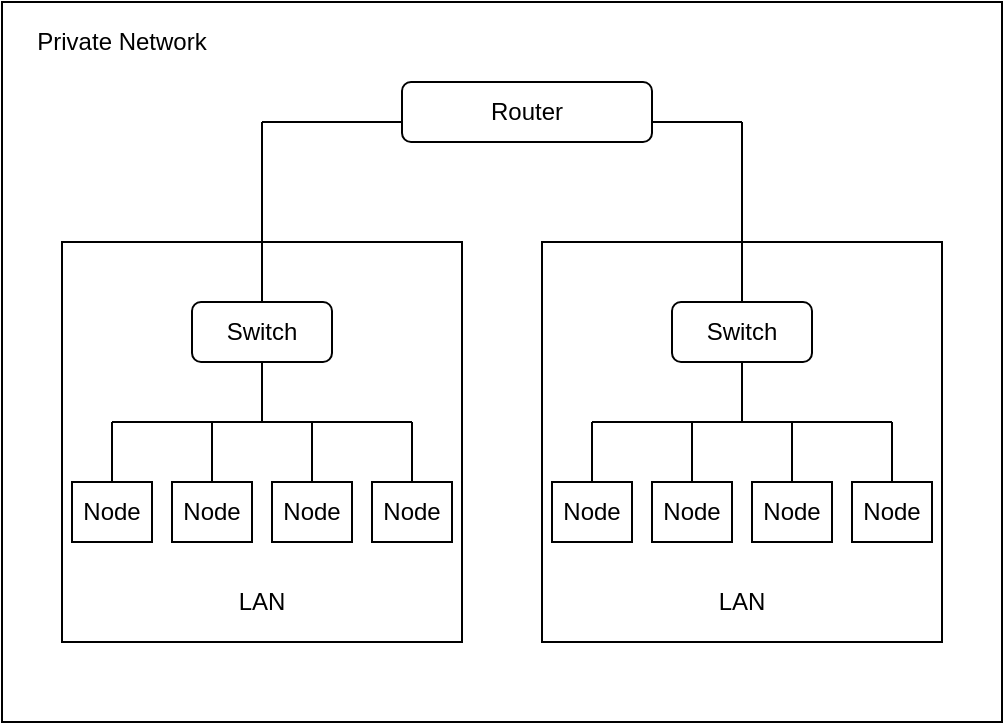 <mxfile version="13.1.9" type="github">
  <diagram name="Page-1" id="822b0af5-4adb-64df-f703-e8dfc1f81529">
    <mxGraphModel dx="1882" dy="436" grid="1" gridSize="10" guides="1" tooltips="1" connect="1" arrows="1" fold="1" page="1" pageScale="1" pageWidth="1100" pageHeight="850" background="#ffffff" math="0" shadow="0">
      <root>
        <mxCell id="0" />
        <mxCell id="1" parent="0" />
        <mxCell id="PTj7z3cZV99JKy-nUeGR-106" value="" style="rounded=0;whiteSpace=wrap;html=1;" vertex="1" parent="1">
          <mxGeometry x="-230" y="30" width="500" height="360" as="geometry" />
        </mxCell>
        <mxCell id="PTj7z3cZV99JKy-nUeGR-169" value="" style="whiteSpace=wrap;html=1;aspect=fixed;" vertex="1" parent="1">
          <mxGeometry x="-200" y="150" width="200" height="200" as="geometry" />
        </mxCell>
        <mxCell id="PTj7z3cZV99JKy-nUeGR-170" value="Node" style="rounded=0;whiteSpace=wrap;html=1;" vertex="1" parent="1">
          <mxGeometry x="-145" y="270" width="40" height="30" as="geometry" />
        </mxCell>
        <mxCell id="PTj7z3cZV99JKy-nUeGR-171" value="Node" style="rounded=0;whiteSpace=wrap;html=1;" vertex="1" parent="1">
          <mxGeometry x="-95" y="270" width="40" height="30" as="geometry" />
        </mxCell>
        <mxCell id="PTj7z3cZV99JKy-nUeGR-172" value="Node" style="rounded=0;whiteSpace=wrap;html=1;" vertex="1" parent="1">
          <mxGeometry x="-45" y="270" width="40" height="30" as="geometry" />
        </mxCell>
        <mxCell id="PTj7z3cZV99JKy-nUeGR-173" value="Node" style="rounded=0;whiteSpace=wrap;html=1;" vertex="1" parent="1">
          <mxGeometry x="-195" y="270" width="40" height="30" as="geometry" />
        </mxCell>
        <mxCell id="PTj7z3cZV99JKy-nUeGR-174" value="Switch" style="rounded=1;whiteSpace=wrap;html=1;" vertex="1" parent="1">
          <mxGeometry x="-135" y="180" width="70" height="30" as="geometry" />
        </mxCell>
        <mxCell id="PTj7z3cZV99JKy-nUeGR-175" value="" style="endArrow=none;html=1;exitX=0.5;exitY=0;exitDx=0;exitDy=0;" edge="1" parent="1" source="PTj7z3cZV99JKy-nUeGR-173">
          <mxGeometry width="50" height="50" relative="1" as="geometry">
            <mxPoint x="-215" y="260" as="sourcePoint" />
            <mxPoint x="-175" y="240" as="targetPoint" />
          </mxGeometry>
        </mxCell>
        <mxCell id="PTj7z3cZV99JKy-nUeGR-176" value="" style="endArrow=none;html=1;" edge="1" parent="1">
          <mxGeometry width="50" height="50" relative="1" as="geometry">
            <mxPoint x="-175" y="240" as="sourcePoint" />
            <mxPoint x="-25" y="240" as="targetPoint" />
          </mxGeometry>
        </mxCell>
        <mxCell id="PTj7z3cZV99JKy-nUeGR-177" value="" style="endArrow=none;html=1;exitX=0.5;exitY=0;exitDx=0;exitDy=0;" edge="1" parent="1" source="PTj7z3cZV99JKy-nUeGR-172">
          <mxGeometry width="50" height="50" relative="1" as="geometry">
            <mxPoint x="175" y="270" as="sourcePoint" />
            <mxPoint x="-25" y="240" as="targetPoint" />
          </mxGeometry>
        </mxCell>
        <mxCell id="PTj7z3cZV99JKy-nUeGR-178" value="" style="endArrow=none;html=1;entryX=0.5;entryY=1;entryDx=0;entryDy=0;" edge="1" parent="1" target="PTj7z3cZV99JKy-nUeGR-174">
          <mxGeometry width="50" height="50" relative="1" as="geometry">
            <mxPoint x="-100" y="240" as="sourcePoint" />
            <mxPoint x="185" y="190" as="targetPoint" />
          </mxGeometry>
        </mxCell>
        <mxCell id="PTj7z3cZV99JKy-nUeGR-179" value="" style="endArrow=none;html=1;exitX=0.5;exitY=0;exitDx=0;exitDy=0;" edge="1" parent="1" source="PTj7z3cZV99JKy-nUeGR-170">
          <mxGeometry width="50" height="50" relative="1" as="geometry">
            <mxPoint x="135" y="240" as="sourcePoint" />
            <mxPoint x="-125" y="240" as="targetPoint" />
          </mxGeometry>
        </mxCell>
        <mxCell id="PTj7z3cZV99JKy-nUeGR-180" value="" style="endArrow=none;html=1;exitX=0.5;exitY=0;exitDx=0;exitDy=0;" edge="1" parent="1" source="PTj7z3cZV99JKy-nUeGR-171">
          <mxGeometry width="50" height="50" relative="1" as="geometry">
            <mxPoint x="135" y="240" as="sourcePoint" />
            <mxPoint x="-75" y="240" as="targetPoint" />
          </mxGeometry>
        </mxCell>
        <mxCell id="PTj7z3cZV99JKy-nUeGR-181" value="LAN" style="text;html=1;strokeColor=none;fillColor=none;align=center;verticalAlign=middle;whiteSpace=wrap;rounded=0;" vertex="1" parent="1">
          <mxGeometry x="-120" y="320" width="40" height="20" as="geometry" />
        </mxCell>
        <mxCell id="PTj7z3cZV99JKy-nUeGR-182" value="" style="whiteSpace=wrap;html=1;aspect=fixed;" vertex="1" parent="1">
          <mxGeometry x="40" y="150" width="200" height="200" as="geometry" />
        </mxCell>
        <mxCell id="PTj7z3cZV99JKy-nUeGR-183" value="Node" style="rounded=0;whiteSpace=wrap;html=1;" vertex="1" parent="1">
          <mxGeometry x="95" y="270" width="40" height="30" as="geometry" />
        </mxCell>
        <mxCell id="PTj7z3cZV99JKy-nUeGR-184" value="Node" style="rounded=0;whiteSpace=wrap;html=1;" vertex="1" parent="1">
          <mxGeometry x="145" y="270" width="40" height="30" as="geometry" />
        </mxCell>
        <mxCell id="PTj7z3cZV99JKy-nUeGR-185" value="Node" style="rounded=0;whiteSpace=wrap;html=1;" vertex="1" parent="1">
          <mxGeometry x="195" y="270" width="40" height="30" as="geometry" />
        </mxCell>
        <mxCell id="PTj7z3cZV99JKy-nUeGR-186" value="Node" style="rounded=0;whiteSpace=wrap;html=1;" vertex="1" parent="1">
          <mxGeometry x="45" y="270" width="40" height="30" as="geometry" />
        </mxCell>
        <mxCell id="PTj7z3cZV99JKy-nUeGR-187" value="Switch" style="rounded=1;whiteSpace=wrap;html=1;" vertex="1" parent="1">
          <mxGeometry x="105" y="180" width="70" height="30" as="geometry" />
        </mxCell>
        <mxCell id="PTj7z3cZV99JKy-nUeGR-188" value="" style="endArrow=none;html=1;exitX=0.5;exitY=0;exitDx=0;exitDy=0;" edge="1" parent="1" source="PTj7z3cZV99JKy-nUeGR-186">
          <mxGeometry width="50" height="50" relative="1" as="geometry">
            <mxPoint x="25" y="260" as="sourcePoint" />
            <mxPoint x="65" y="240" as="targetPoint" />
          </mxGeometry>
        </mxCell>
        <mxCell id="PTj7z3cZV99JKy-nUeGR-189" value="" style="endArrow=none;html=1;" edge="1" parent="1">
          <mxGeometry width="50" height="50" relative="1" as="geometry">
            <mxPoint x="65" y="240" as="sourcePoint" />
            <mxPoint x="215" y="240" as="targetPoint" />
          </mxGeometry>
        </mxCell>
        <mxCell id="PTj7z3cZV99JKy-nUeGR-190" value="" style="endArrow=none;html=1;exitX=0.5;exitY=0;exitDx=0;exitDy=0;" edge="1" parent="1" source="PTj7z3cZV99JKy-nUeGR-185">
          <mxGeometry width="50" height="50" relative="1" as="geometry">
            <mxPoint x="415" y="270" as="sourcePoint" />
            <mxPoint x="215" y="240" as="targetPoint" />
          </mxGeometry>
        </mxCell>
        <mxCell id="PTj7z3cZV99JKy-nUeGR-191" value="" style="endArrow=none;html=1;entryX=0.5;entryY=1;entryDx=0;entryDy=0;" edge="1" parent="1" target="PTj7z3cZV99JKy-nUeGR-187">
          <mxGeometry width="50" height="50" relative="1" as="geometry">
            <mxPoint x="140" y="240" as="sourcePoint" />
            <mxPoint x="425" y="190" as="targetPoint" />
          </mxGeometry>
        </mxCell>
        <mxCell id="PTj7z3cZV99JKy-nUeGR-192" value="" style="endArrow=none;html=1;exitX=0.5;exitY=0;exitDx=0;exitDy=0;" edge="1" parent="1" source="PTj7z3cZV99JKy-nUeGR-183">
          <mxGeometry width="50" height="50" relative="1" as="geometry">
            <mxPoint x="375" y="240" as="sourcePoint" />
            <mxPoint x="115" y="240" as="targetPoint" />
          </mxGeometry>
        </mxCell>
        <mxCell id="PTj7z3cZV99JKy-nUeGR-193" value="" style="endArrow=none;html=1;exitX=0.5;exitY=0;exitDx=0;exitDy=0;" edge="1" parent="1" source="PTj7z3cZV99JKy-nUeGR-184">
          <mxGeometry width="50" height="50" relative="1" as="geometry">
            <mxPoint x="375" y="240" as="sourcePoint" />
            <mxPoint x="165" y="240" as="targetPoint" />
          </mxGeometry>
        </mxCell>
        <mxCell id="PTj7z3cZV99JKy-nUeGR-194" value="LAN" style="text;html=1;strokeColor=none;fillColor=none;align=center;verticalAlign=middle;whiteSpace=wrap;rounded=0;" vertex="1" parent="1">
          <mxGeometry x="120" y="320" width="40" height="20" as="geometry" />
        </mxCell>
        <mxCell id="PTj7z3cZV99JKy-nUeGR-195" value="Router" style="rounded=1;whiteSpace=wrap;html=1;" vertex="1" parent="1">
          <mxGeometry x="-30" y="70" width="125" height="30" as="geometry" />
        </mxCell>
        <mxCell id="PTj7z3cZV99JKy-nUeGR-196" value="" style="endArrow=none;html=1;exitX=0.5;exitY=0;exitDx=0;exitDy=0;" edge="1" parent="1" source="PTj7z3cZV99JKy-nUeGR-187">
          <mxGeometry width="50" height="50" relative="1" as="geometry">
            <mxPoint x="120" y="150" as="sourcePoint" />
            <mxPoint x="140" y="90" as="targetPoint" />
          </mxGeometry>
        </mxCell>
        <mxCell id="PTj7z3cZV99JKy-nUeGR-197" value="" style="endArrow=none;html=1;" edge="1" parent="1">
          <mxGeometry width="50" height="50" relative="1" as="geometry">
            <mxPoint x="95" y="90" as="sourcePoint" />
            <mxPoint x="140" y="90" as="targetPoint" />
          </mxGeometry>
        </mxCell>
        <mxCell id="PTj7z3cZV99JKy-nUeGR-198" value="" style="endArrow=none;html=1;entryX=0.5;entryY=0;entryDx=0;entryDy=0;" edge="1" parent="1" target="PTj7z3cZV99JKy-nUeGR-174">
          <mxGeometry width="50" height="50" relative="1" as="geometry">
            <mxPoint x="-100" y="90" as="sourcePoint" />
            <mxPoint x="170" y="210" as="targetPoint" />
          </mxGeometry>
        </mxCell>
        <mxCell id="PTj7z3cZV99JKy-nUeGR-199" value="" style="endArrow=none;html=1;" edge="1" parent="1">
          <mxGeometry width="50" height="50" relative="1" as="geometry">
            <mxPoint x="-30" y="90" as="sourcePoint" />
            <mxPoint x="-100" y="90" as="targetPoint" />
          </mxGeometry>
        </mxCell>
        <mxCell id="PTj7z3cZV99JKy-nUeGR-200" value="Private Network" style="text;html=1;strokeColor=none;fillColor=none;align=center;verticalAlign=middle;whiteSpace=wrap;rounded=0;" vertex="1" parent="1">
          <mxGeometry x="-220" y="40" width="100" height="20" as="geometry" />
        </mxCell>
      </root>
    </mxGraphModel>
  </diagram>
</mxfile>
